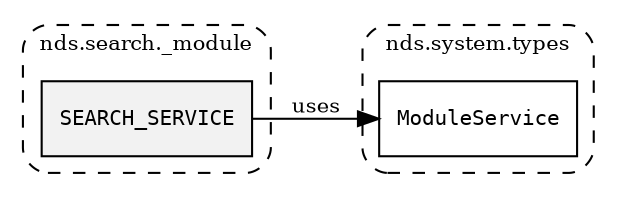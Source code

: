/**
 * This dot file creates symbol collaboration diagram for SEARCH_SERVICE.
 */
digraph ZSERIO
{
    node [shape=box, fontsize=10];
    rankdir="LR";
    fontsize=10;
    tooltip="SEARCH_SERVICE collaboration diagram";

    subgraph "cluster_nds.search._module"
    {
        style="dashed, rounded";
        label="nds.search._module";
        tooltip="Package nds.search._module";
        href="../../../content/packages/nds.search._module.html#Package-nds-search-_module";
        target="_parent";

        "SEARCH_SERVICE" [style="filled", fillcolor="#0000000D", target="_parent", label=<<font face="monospace"><table align="center" border="0" cellspacing="0" cellpadding="0"><tr><td href="../../../content/packages/nds.search._module.html#Constant-SEARCH_SERVICE" title="Constant defined in nds.search._module">SEARCH_SERVICE</td></tr></table></font>>];
    }

    subgraph "cluster_nds.system.types"
    {
        style="dashed, rounded";
        label="nds.system.types";
        tooltip="Package nds.system.types";
        href="../../../content/packages/nds.system.types.html#Package-nds-system-types";
        target="_parent";

        "ModuleService" [target="_parent", label=<<font face="monospace"><table align="center" border="0" cellspacing="0" cellpadding="0"><tr><td href="../../../content/packages/nds.system.types.html#Subtype-ModuleService" title="Subtype defined in nds.system.types">ModuleService</td></tr></table></font>>];
    }

    "SEARCH_SERVICE" -> "ModuleService" [label="uses", fontsize=10];
}
